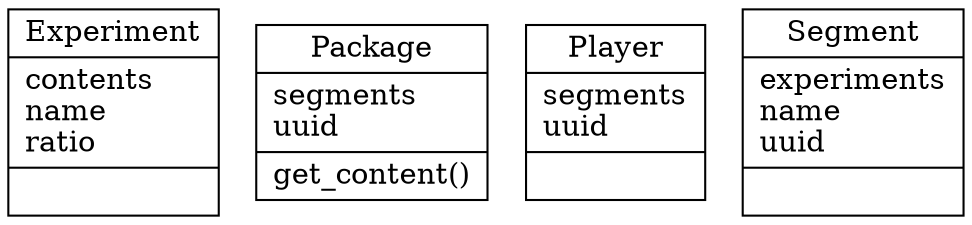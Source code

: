 digraph "classes_Pyreverse" {
charset="utf-8"
rankdir=BT
"0" [label="{Experiment|contents\lname\lratio\l|}", shape="record"];
"1" [label="{Package|segments\luuid\l|get_content()\l}", shape="record"];
"2" [label="{Player|segments\luuid\l|}", shape="record"];
"3" [label="{Segment|experiments\lname\luuid\l|}", shape="record"];
}
